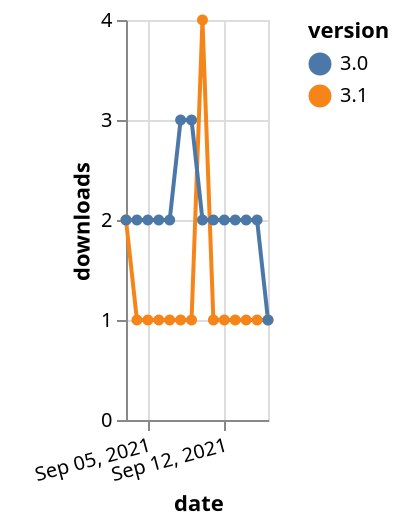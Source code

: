 {"$schema": "https://vega.github.io/schema/vega-lite/v5.json", "description": "A simple bar chart with embedded data.", "data": {"values": [{"date": "2021-09-03", "total": 253, "delta": 2, "version": "3.1"}, {"date": "2021-09-04", "total": 254, "delta": 1, "version": "3.1"}, {"date": "2021-09-05", "total": 255, "delta": 1, "version": "3.1"}, {"date": "2021-09-06", "total": 256, "delta": 1, "version": "3.1"}, {"date": "2021-09-07", "total": 257, "delta": 1, "version": "3.1"}, {"date": "2021-09-08", "total": 258, "delta": 1, "version": "3.1"}, {"date": "2021-09-09", "total": 259, "delta": 1, "version": "3.1"}, {"date": "2021-09-10", "total": 263, "delta": 4, "version": "3.1"}, {"date": "2021-09-11", "total": 264, "delta": 1, "version": "3.1"}, {"date": "2021-09-12", "total": 265, "delta": 1, "version": "3.1"}, {"date": "2021-09-13", "total": 266, "delta": 1, "version": "3.1"}, {"date": "2021-09-14", "total": 267, "delta": 1, "version": "3.1"}, {"date": "2021-09-15", "total": 268, "delta": 1, "version": "3.1"}, {"date": "2021-09-16", "total": 269, "delta": 1, "version": "3.1"}, {"date": "2021-09-03", "total": 2113, "delta": 2, "version": "3.0"}, {"date": "2021-09-04", "total": 2115, "delta": 2, "version": "3.0"}, {"date": "2021-09-05", "total": 2117, "delta": 2, "version": "3.0"}, {"date": "2021-09-06", "total": 2119, "delta": 2, "version": "3.0"}, {"date": "2021-09-07", "total": 2121, "delta": 2, "version": "3.0"}, {"date": "2021-09-08", "total": 2124, "delta": 3, "version": "3.0"}, {"date": "2021-09-09", "total": 2127, "delta": 3, "version": "3.0"}, {"date": "2021-09-10", "total": 2129, "delta": 2, "version": "3.0"}, {"date": "2021-09-11", "total": 2131, "delta": 2, "version": "3.0"}, {"date": "2021-09-12", "total": 2133, "delta": 2, "version": "3.0"}, {"date": "2021-09-13", "total": 2135, "delta": 2, "version": "3.0"}, {"date": "2021-09-14", "total": 2137, "delta": 2, "version": "3.0"}, {"date": "2021-09-15", "total": 2139, "delta": 2, "version": "3.0"}, {"date": "2021-09-16", "total": 2140, "delta": 1, "version": "3.0"}]}, "width": "container", "mark": {"type": "line", "point": {"filled": true}}, "encoding": {"x": {"field": "date", "type": "temporal", "timeUnit": "yearmonthdate", "title": "date", "axis": {"labelAngle": -15}}, "y": {"field": "delta", "type": "quantitative", "title": "downloads"}, "color": {"field": "version", "type": "nominal"}, "tooltip": {"field": "delta"}}}